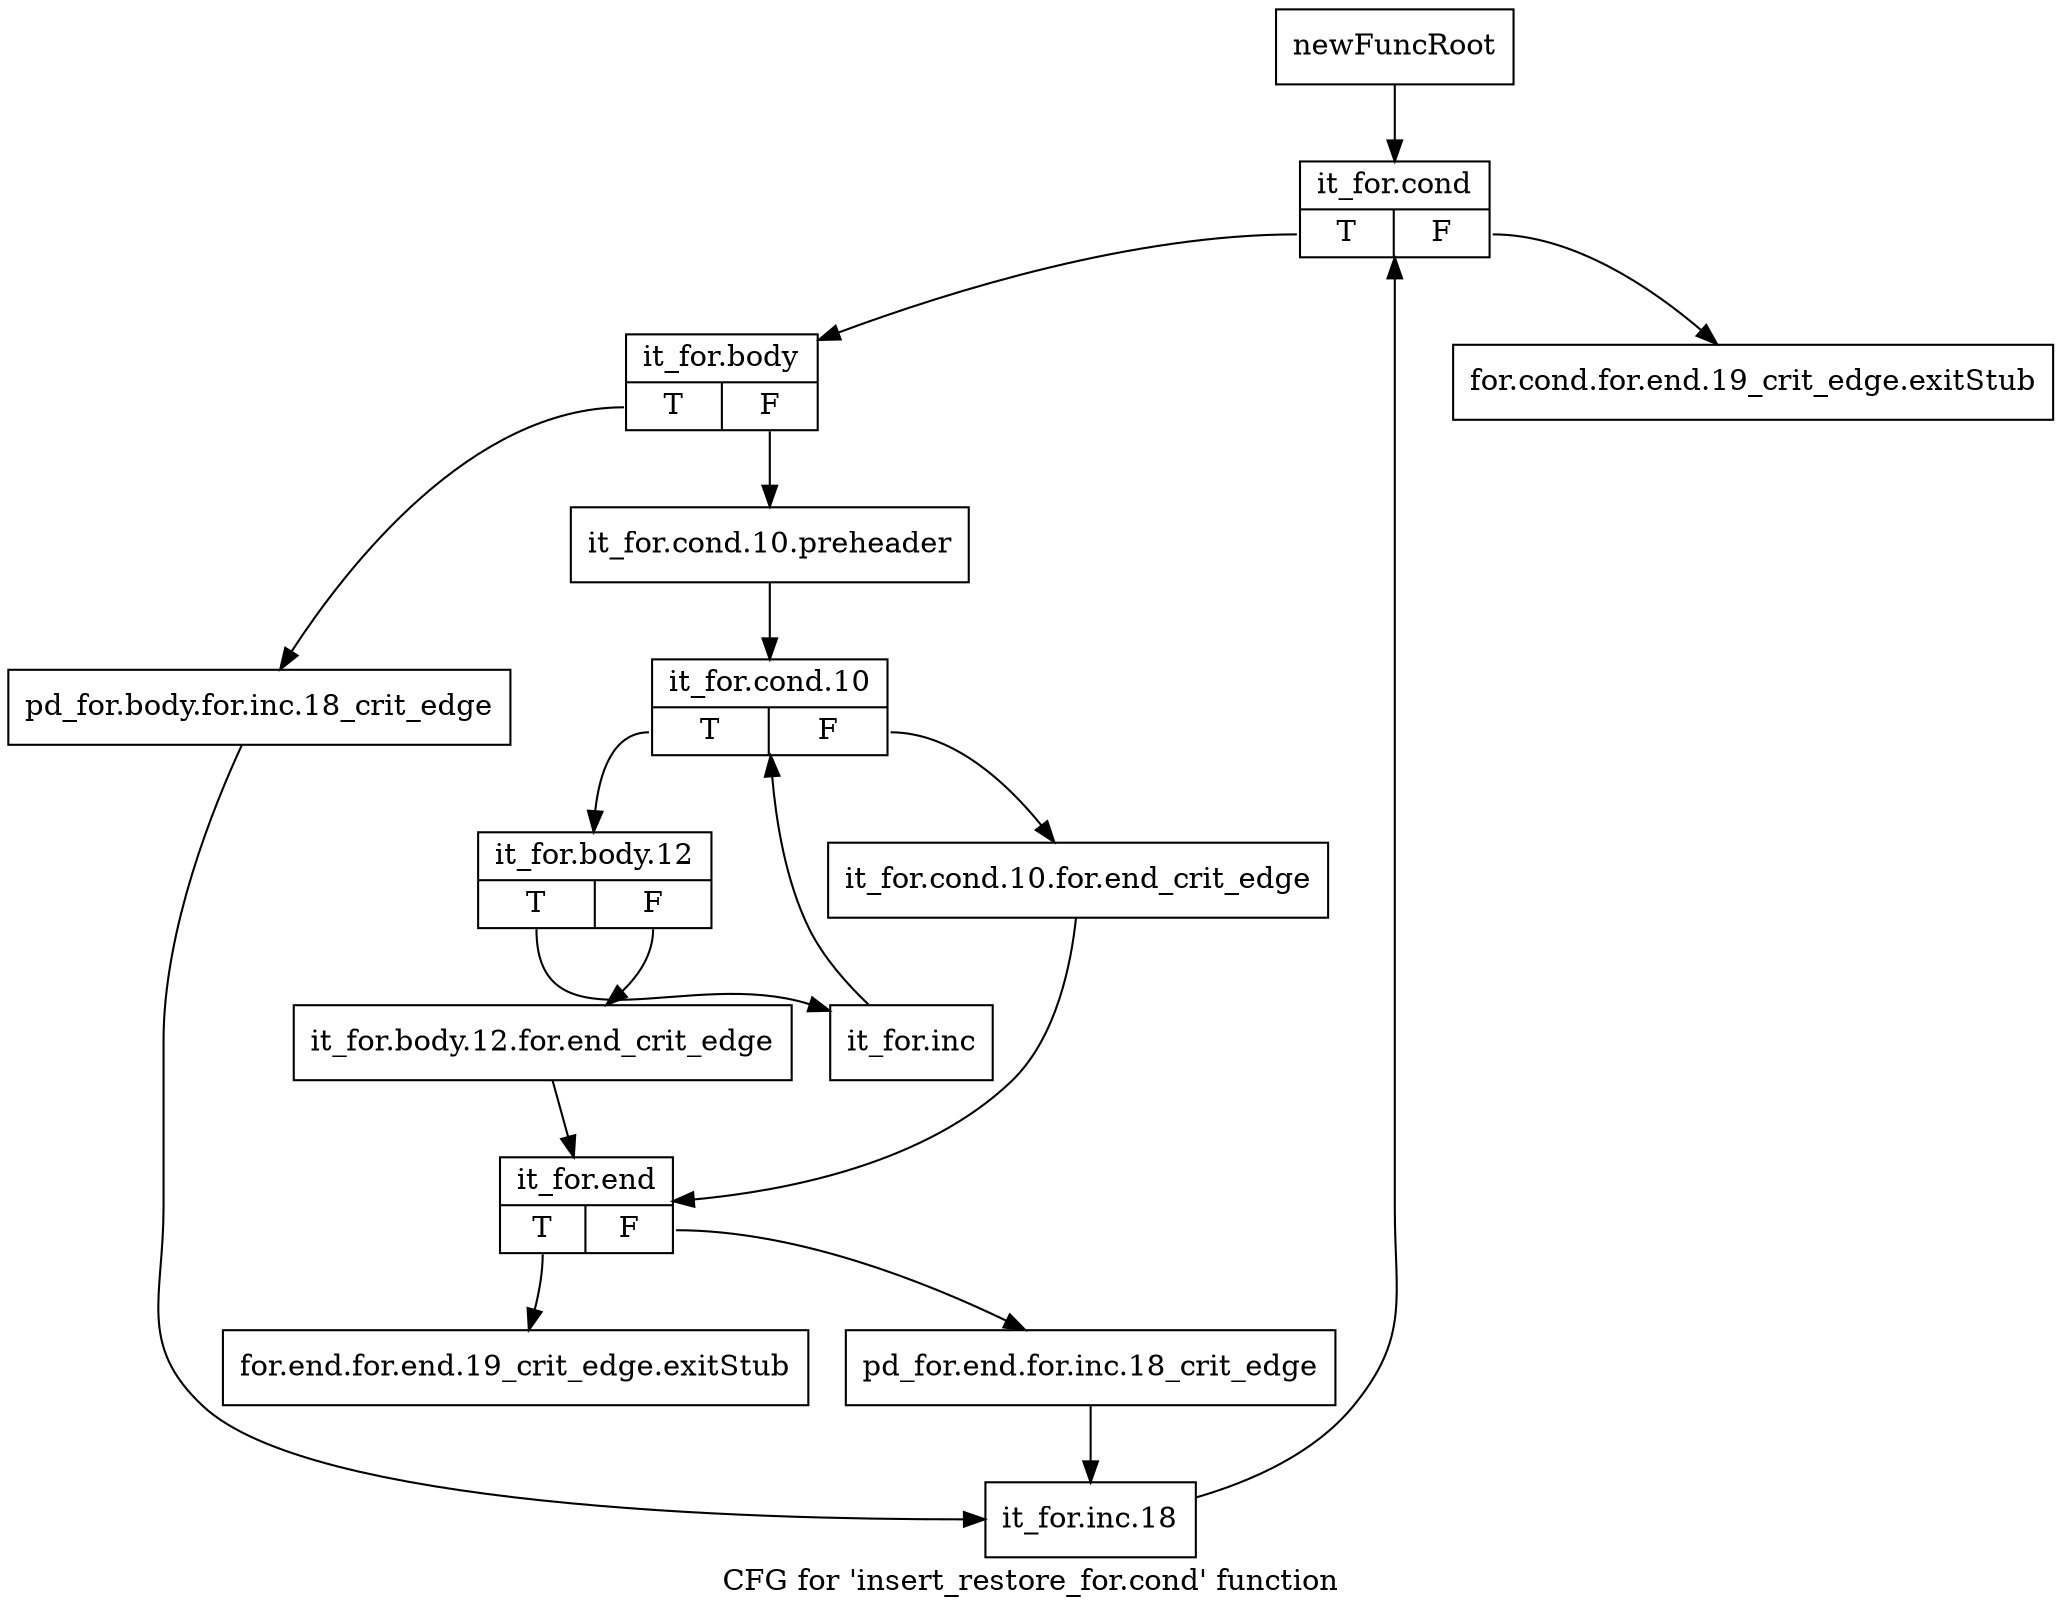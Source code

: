 digraph "CFG for 'insert_restore_for.cond' function" {
	label="CFG for 'insert_restore_for.cond' function";

	Node0x7a3a400 [shape=record,label="{newFuncRoot}"];
	Node0x7a3a400 -> Node0x7a3a4f0;
	Node0x7a3a450 [shape=record,label="{for.cond.for.end.19_crit_edge.exitStub}"];
	Node0x7a3a4a0 [shape=record,label="{for.end.for.end.19_crit_edge.exitStub}"];
	Node0x7a3a4f0 [shape=record,label="{it_for.cond|{<s0>T|<s1>F}}"];
	Node0x7a3a4f0:s0 -> Node0x7a3a540;
	Node0x7a3a4f0:s1 -> Node0x7a3a450;
	Node0x7a3a540 [shape=record,label="{it_for.body|{<s0>T|<s1>F}}"];
	Node0x7a3a540:s0 -> Node0x7a3a810;
	Node0x7a3a540:s1 -> Node0x7a3a590;
	Node0x7a3a590 [shape=record,label="{it_for.cond.10.preheader}"];
	Node0x7a3a590 -> Node0x7a3a5e0;
	Node0x7a3a5e0 [shape=record,label="{it_for.cond.10|{<s0>T|<s1>F}}"];
	Node0x7a3a5e0:s0 -> Node0x7a3a680;
	Node0x7a3a5e0:s1 -> Node0x7a3a630;
	Node0x7a3a630 [shape=record,label="{it_for.cond.10.for.end_crit_edge}"];
	Node0x7a3a630 -> Node0x7a3a720;
	Node0x7a3a680 [shape=record,label="{it_for.body.12|{<s0>T|<s1>F}}"];
	Node0x7a3a680:s0 -> Node0x7a3a7c0;
	Node0x7a3a680:s1 -> Node0x7a3a6d0;
	Node0x7a3a6d0 [shape=record,label="{it_for.body.12.for.end_crit_edge}"];
	Node0x7a3a6d0 -> Node0x7a3a720;
	Node0x7a3a720 [shape=record,label="{it_for.end|{<s0>T|<s1>F}}"];
	Node0x7a3a720:s0 -> Node0x7a3a4a0;
	Node0x7a3a720:s1 -> Node0x7a3a770;
	Node0x7a3a770 [shape=record,label="{pd_for.end.for.inc.18_crit_edge}"];
	Node0x7a3a770 -> Node0x7a3a860;
	Node0x7a3a7c0 [shape=record,label="{it_for.inc}"];
	Node0x7a3a7c0 -> Node0x7a3a5e0;
	Node0x7a3a810 [shape=record,label="{pd_for.body.for.inc.18_crit_edge}"];
	Node0x7a3a810 -> Node0x7a3a860;
	Node0x7a3a860 [shape=record,label="{it_for.inc.18}"];
	Node0x7a3a860 -> Node0x7a3a4f0;
}
